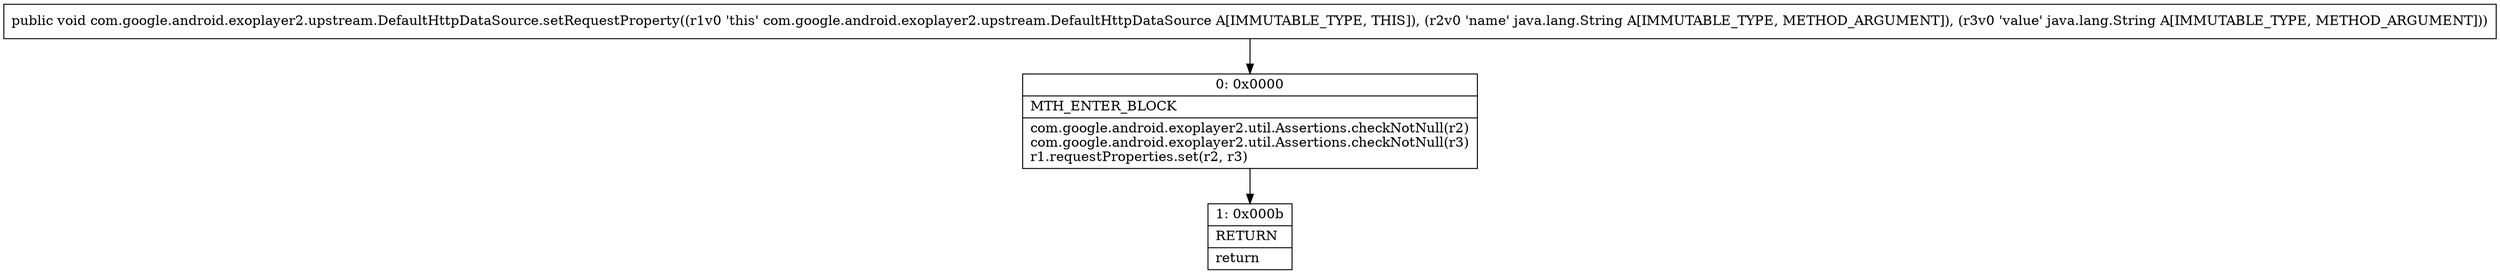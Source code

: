 digraph "CFG forcom.google.android.exoplayer2.upstream.DefaultHttpDataSource.setRequestProperty(Ljava\/lang\/String;Ljava\/lang\/String;)V" {
Node_0 [shape=record,label="{0\:\ 0x0000|MTH_ENTER_BLOCK\l|com.google.android.exoplayer2.util.Assertions.checkNotNull(r2)\lcom.google.android.exoplayer2.util.Assertions.checkNotNull(r3)\lr1.requestProperties.set(r2, r3)\l}"];
Node_1 [shape=record,label="{1\:\ 0x000b|RETURN\l|return\l}"];
MethodNode[shape=record,label="{public void com.google.android.exoplayer2.upstream.DefaultHttpDataSource.setRequestProperty((r1v0 'this' com.google.android.exoplayer2.upstream.DefaultHttpDataSource A[IMMUTABLE_TYPE, THIS]), (r2v0 'name' java.lang.String A[IMMUTABLE_TYPE, METHOD_ARGUMENT]), (r3v0 'value' java.lang.String A[IMMUTABLE_TYPE, METHOD_ARGUMENT])) }"];
MethodNode -> Node_0;
Node_0 -> Node_1;
}

